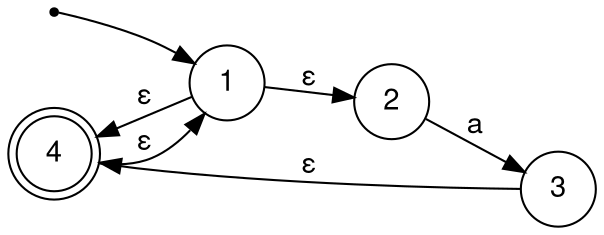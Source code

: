 digraph nfa3 {
	fontname="Helvetica,Arial,sans-serif"
	node [fontname="Helvetica,Arial,sans-serif"]
	edge [fontname="Helvetica,Arial,sans-serif"]
	rankdir=LR;
    ordering="in"
	node [shape = doublecircle]; 4;
    node [shape=point]ENTRY;
    node [shape = circle];
	ENTRY->1
	1 -> 2 [label = "ε"];
	2 -> 3 [label = "a"];
	3 -> 4 [label = "ε"];
	 1 -> 4 [label ="ε"]
    4 -> 1 [label = "ε"];
}
